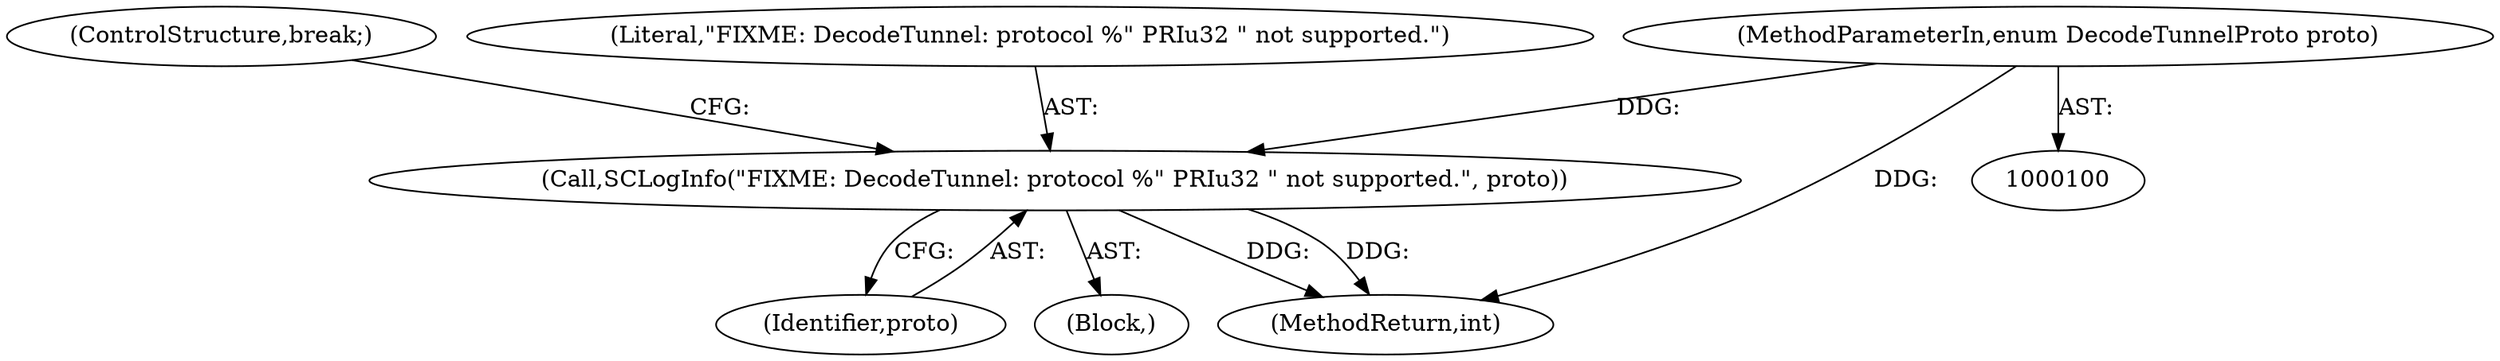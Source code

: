 digraph "1_suricata_11f3659f64a4e42e90cb3c09fcef66894205aefe_1@del" {
"1000167" [label="(Call,SCLogInfo(\"FIXME: DecodeTunnel: protocol %\" PRIu32 \" not supported.\", proto))"];
"1000107" [label="(MethodParameterIn,enum DecodeTunnelProto proto)"];
"1000169" [label="(Identifier,proto)"];
"1000107" [label="(MethodParameterIn,enum DecodeTunnelProto proto)"];
"1000170" [label="(ControlStructure,break;)"];
"1000167" [label="(Call,SCLogInfo(\"FIXME: DecodeTunnel: protocol %\" PRIu32 \" not supported.\", proto))"];
"1000111" [label="(Block,)"];
"1000168" [label="(Literal,\"FIXME: DecodeTunnel: protocol %\" PRIu32 \" not supported.\")"];
"1000173" [label="(MethodReturn,int)"];
"1000167" -> "1000111"  [label="AST: "];
"1000167" -> "1000169"  [label="CFG: "];
"1000168" -> "1000167"  [label="AST: "];
"1000169" -> "1000167"  [label="AST: "];
"1000170" -> "1000167"  [label="CFG: "];
"1000167" -> "1000173"  [label="DDG: "];
"1000167" -> "1000173"  [label="DDG: "];
"1000107" -> "1000167"  [label="DDG: "];
"1000107" -> "1000100"  [label="AST: "];
"1000107" -> "1000173"  [label="DDG: "];
}
